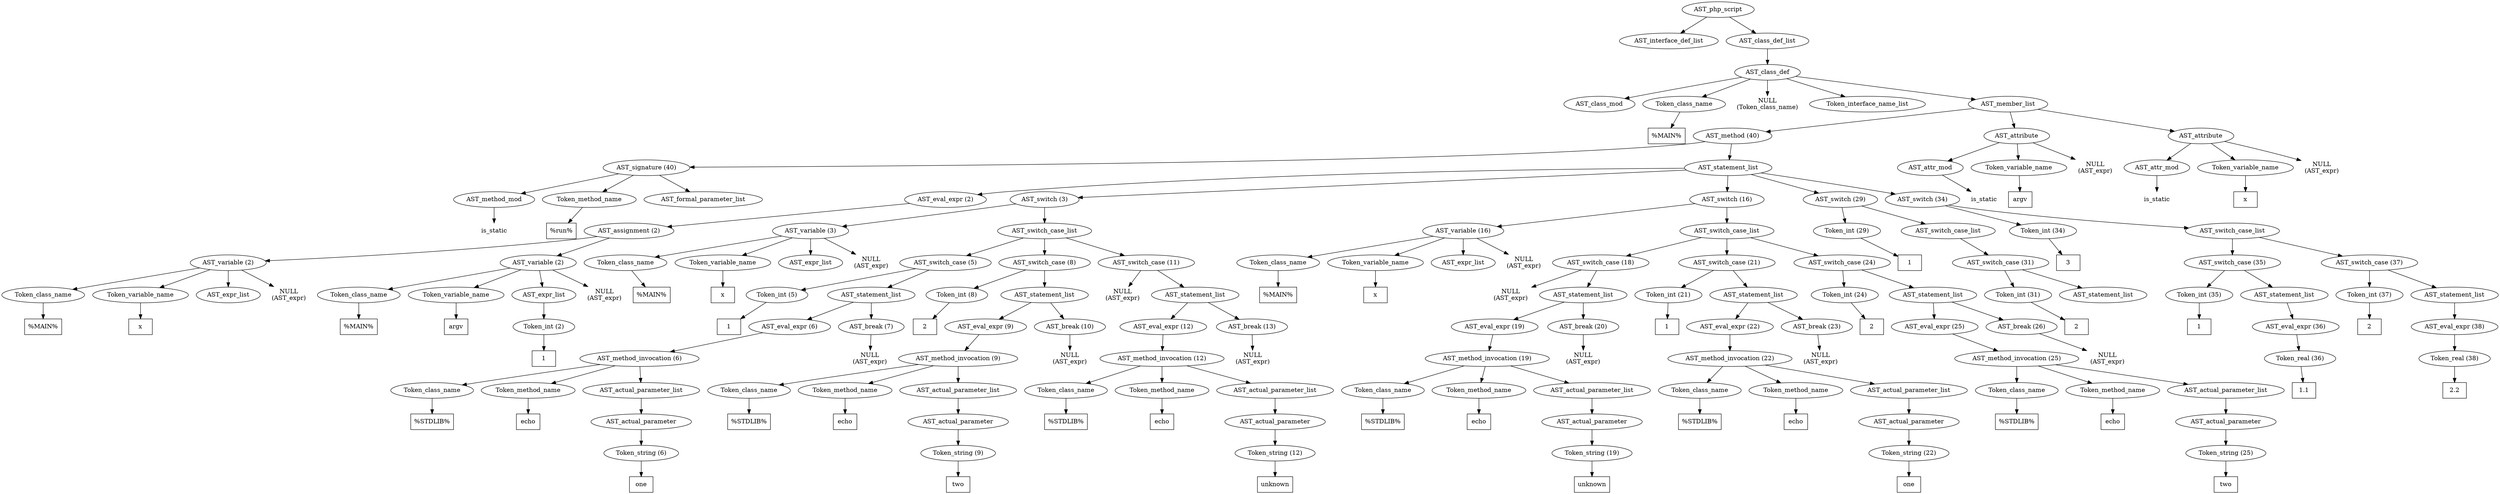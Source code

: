 /*
 * AST in dot format generated by phc -- the PHP compiler
 */

digraph AST {
node_0 [label="AST_php_script"];
node_1 [label="AST_interface_def_list"];
node_2 [label="AST_class_def_list"];
node_3 [label="AST_class_def"];
node_4 [label="AST_class_mod"];
node_5 [label="Token_class_name"];
node_6 [label="%MAIN%", shape=box]
node_5 -> node_6;
node_7 [label="NULL\n(Token_class_name)", shape=plaintext]
node_8 [label="Token_interface_name_list"];
node_9 [label="AST_member_list"];
node_10 [label="AST_method (40)"];
node_11 [label="AST_signature (40)"];
node_12 [label="AST_method_mod"];
node_13 [label="is_static", shape=plaintext]
node_12 -> node_13;
node_14 [label="Token_method_name"];
node_15 [label="%run%", shape=box]
node_14 -> node_15;
node_16 [label="AST_formal_parameter_list"];
node_11 -> node_16;
node_11 -> node_14;
node_11 -> node_12;
node_17 [label="AST_statement_list"];
node_18 [label="AST_eval_expr (2)"];
node_19 [label="AST_assignment (2)"];
node_20 [label="AST_variable (2)"];
node_21 [label="Token_class_name"];
node_22 [label="%MAIN%", shape=box]
node_21 -> node_22;
node_23 [label="Token_variable_name"];
node_24 [label="x", shape=box]
node_23 -> node_24;
node_25 [label="AST_expr_list"];
node_26 [label="NULL\n(AST_expr)", shape=plaintext]
node_20 -> node_26;
node_20 -> node_25;
node_20 -> node_23;
node_20 -> node_21;
node_27 [label="AST_variable (2)"];
node_28 [label="Token_class_name"];
node_29 [label="%MAIN%", shape=box]
node_28 -> node_29;
node_30 [label="Token_variable_name"];
node_31 [label="argv", shape=box]
node_30 -> node_31;
node_32 [label="AST_expr_list"];
node_33 [label="Token_int (2)"];
node_34 [label="1", shape=box]
node_33 -> node_34;
node_32 -> node_33;
node_35 [label="NULL\n(AST_expr)", shape=plaintext]
node_27 -> node_35;
node_27 -> node_32;
node_27 -> node_30;
node_27 -> node_28;
node_19 -> node_27;
node_19 -> node_20;
node_18 -> node_19;
node_36 [label="AST_switch (3)"];
node_37 [label="AST_variable (3)"];
node_38 [label="Token_class_name"];
node_39 [label="%MAIN%", shape=box]
node_38 -> node_39;
node_40 [label="Token_variable_name"];
node_41 [label="x", shape=box]
node_40 -> node_41;
node_42 [label="AST_expr_list"];
node_43 [label="NULL\n(AST_expr)", shape=plaintext]
node_37 -> node_43;
node_37 -> node_42;
node_37 -> node_40;
node_37 -> node_38;
node_44 [label="AST_switch_case_list"];
node_45 [label="AST_switch_case (5)"];
node_46 [label="Token_int (5)"];
node_47 [label="1", shape=box]
node_46 -> node_47;
node_48 [label="AST_statement_list"];
node_49 [label="AST_eval_expr (6)"];
node_50 [label="AST_method_invocation (6)"];
node_51 [label="Token_class_name"];
node_52 [label="%STDLIB%", shape=box]
node_51 -> node_52;
node_53 [label="Token_method_name"];
node_54 [label="echo", shape=box]
node_53 -> node_54;
node_55 [label="AST_actual_parameter_list"];
node_56 [label="AST_actual_parameter"];
node_57 [label="Token_string (6)"];
node_58 [label="one", shape=box]
node_57 -> node_58;
node_56 -> node_57;
node_55 -> node_56;
node_50 -> node_55;
node_50 -> node_53;
node_50 -> node_51;
node_49 -> node_50;
node_59 [label="AST_break (7)"];
node_60 [label="NULL\n(AST_expr)", shape=plaintext]
node_59 -> node_60;
node_48 -> node_59;
node_48 -> node_49;
node_45 -> node_48;
node_45 -> node_46;
node_61 [label="AST_switch_case (8)"];
node_62 [label="Token_int (8)"];
node_63 [label="2", shape=box]
node_62 -> node_63;
node_64 [label="AST_statement_list"];
node_65 [label="AST_eval_expr (9)"];
node_66 [label="AST_method_invocation (9)"];
node_67 [label="Token_class_name"];
node_68 [label="%STDLIB%", shape=box]
node_67 -> node_68;
node_69 [label="Token_method_name"];
node_70 [label="echo", shape=box]
node_69 -> node_70;
node_71 [label="AST_actual_parameter_list"];
node_72 [label="AST_actual_parameter"];
node_73 [label="Token_string (9)"];
node_74 [label="two", shape=box]
node_73 -> node_74;
node_72 -> node_73;
node_71 -> node_72;
node_66 -> node_71;
node_66 -> node_69;
node_66 -> node_67;
node_65 -> node_66;
node_75 [label="AST_break (10)"];
node_76 [label="NULL\n(AST_expr)", shape=plaintext]
node_75 -> node_76;
node_64 -> node_75;
node_64 -> node_65;
node_61 -> node_64;
node_61 -> node_62;
node_77 [label="AST_switch_case (11)"];
node_78 [label="NULL\n(AST_expr)", shape=plaintext]
node_79 [label="AST_statement_list"];
node_80 [label="AST_eval_expr (12)"];
node_81 [label="AST_method_invocation (12)"];
node_82 [label="Token_class_name"];
node_83 [label="%STDLIB%", shape=box]
node_82 -> node_83;
node_84 [label="Token_method_name"];
node_85 [label="echo", shape=box]
node_84 -> node_85;
node_86 [label="AST_actual_parameter_list"];
node_87 [label="AST_actual_parameter"];
node_88 [label="Token_string (12)"];
node_89 [label="unknown", shape=box]
node_88 -> node_89;
node_87 -> node_88;
node_86 -> node_87;
node_81 -> node_86;
node_81 -> node_84;
node_81 -> node_82;
node_80 -> node_81;
node_90 [label="AST_break (13)"];
node_91 [label="NULL\n(AST_expr)", shape=plaintext]
node_90 -> node_91;
node_79 -> node_90;
node_79 -> node_80;
node_77 -> node_79;
node_77 -> node_78;
node_44 -> node_77;
node_44 -> node_61;
node_44 -> node_45;
node_36 -> node_44;
node_36 -> node_37;
node_92 [label="AST_switch (16)"];
node_93 [label="AST_variable (16)"];
node_94 [label="Token_class_name"];
node_95 [label="%MAIN%", shape=box]
node_94 -> node_95;
node_96 [label="Token_variable_name"];
node_97 [label="x", shape=box]
node_96 -> node_97;
node_98 [label="AST_expr_list"];
node_99 [label="NULL\n(AST_expr)", shape=plaintext]
node_93 -> node_99;
node_93 -> node_98;
node_93 -> node_96;
node_93 -> node_94;
node_100 [label="AST_switch_case_list"];
node_101 [label="AST_switch_case (18)"];
node_102 [label="NULL\n(AST_expr)", shape=plaintext]
node_103 [label="AST_statement_list"];
node_104 [label="AST_eval_expr (19)"];
node_105 [label="AST_method_invocation (19)"];
node_106 [label="Token_class_name"];
node_107 [label="%STDLIB%", shape=box]
node_106 -> node_107;
node_108 [label="Token_method_name"];
node_109 [label="echo", shape=box]
node_108 -> node_109;
node_110 [label="AST_actual_parameter_list"];
node_111 [label="AST_actual_parameter"];
node_112 [label="Token_string (19)"];
node_113 [label="unknown", shape=box]
node_112 -> node_113;
node_111 -> node_112;
node_110 -> node_111;
node_105 -> node_110;
node_105 -> node_108;
node_105 -> node_106;
node_104 -> node_105;
node_114 [label="AST_break (20)"];
node_115 [label="NULL\n(AST_expr)", shape=plaintext]
node_114 -> node_115;
node_103 -> node_114;
node_103 -> node_104;
node_101 -> node_103;
node_101 -> node_102;
node_116 [label="AST_switch_case (21)"];
node_117 [label="Token_int (21)"];
node_118 [label="1", shape=box]
node_117 -> node_118;
node_119 [label="AST_statement_list"];
node_120 [label="AST_eval_expr (22)"];
node_121 [label="AST_method_invocation (22)"];
node_122 [label="Token_class_name"];
node_123 [label="%STDLIB%", shape=box]
node_122 -> node_123;
node_124 [label="Token_method_name"];
node_125 [label="echo", shape=box]
node_124 -> node_125;
node_126 [label="AST_actual_parameter_list"];
node_127 [label="AST_actual_parameter"];
node_128 [label="Token_string (22)"];
node_129 [label="one", shape=box]
node_128 -> node_129;
node_127 -> node_128;
node_126 -> node_127;
node_121 -> node_126;
node_121 -> node_124;
node_121 -> node_122;
node_120 -> node_121;
node_130 [label="AST_break (23)"];
node_131 [label="NULL\n(AST_expr)", shape=plaintext]
node_130 -> node_131;
node_119 -> node_130;
node_119 -> node_120;
node_116 -> node_119;
node_116 -> node_117;
node_132 [label="AST_switch_case (24)"];
node_133 [label="Token_int (24)"];
node_134 [label="2", shape=box]
node_133 -> node_134;
node_135 [label="AST_statement_list"];
node_136 [label="AST_eval_expr (25)"];
node_137 [label="AST_method_invocation (25)"];
node_138 [label="Token_class_name"];
node_139 [label="%STDLIB%", shape=box]
node_138 -> node_139;
node_140 [label="Token_method_name"];
node_141 [label="echo", shape=box]
node_140 -> node_141;
node_142 [label="AST_actual_parameter_list"];
node_143 [label="AST_actual_parameter"];
node_144 [label="Token_string (25)"];
node_145 [label="two", shape=box]
node_144 -> node_145;
node_143 -> node_144;
node_142 -> node_143;
node_137 -> node_142;
node_137 -> node_140;
node_137 -> node_138;
node_136 -> node_137;
node_146 [label="AST_break (26)"];
node_147 [label="NULL\n(AST_expr)", shape=plaintext]
node_146 -> node_147;
node_135 -> node_146;
node_135 -> node_136;
node_132 -> node_135;
node_132 -> node_133;
node_100 -> node_132;
node_100 -> node_116;
node_100 -> node_101;
node_92 -> node_100;
node_92 -> node_93;
node_148 [label="AST_switch (29)"];
node_149 [label="Token_int (29)"];
node_150 [label="1", shape=box]
node_149 -> node_150;
node_151 [label="AST_switch_case_list"];
node_152 [label="AST_switch_case (31)"];
node_153 [label="Token_int (31)"];
node_154 [label="2", shape=box]
node_153 -> node_154;
node_155 [label="AST_statement_list"];
node_152 -> node_155;
node_152 -> node_153;
node_151 -> node_152;
node_148 -> node_151;
node_148 -> node_149;
node_156 [label="AST_switch (34)"];
node_157 [label="Token_int (34)"];
node_158 [label="3", shape=box]
node_157 -> node_158;
node_159 [label="AST_switch_case_list"];
node_160 [label="AST_switch_case (35)"];
node_161 [label="Token_int (35)"];
node_162 [label="1", shape=box]
node_161 -> node_162;
node_163 [label="AST_statement_list"];
node_164 [label="AST_eval_expr (36)"];
node_165 [label="Token_real (36)"];
node_166 [label="1.1", shape=box]
node_165 -> node_166;
node_164 -> node_165;
node_163 -> node_164;
node_160 -> node_163;
node_160 -> node_161;
node_167 [label="AST_switch_case (37)"];
node_168 [label="Token_int (37)"];
node_169 [label="2", shape=box]
node_168 -> node_169;
node_170 [label="AST_statement_list"];
node_171 [label="AST_eval_expr (38)"];
node_172 [label="Token_real (38)"];
node_173 [label="2.2", shape=box]
node_172 -> node_173;
node_171 -> node_172;
node_170 -> node_171;
node_167 -> node_170;
node_167 -> node_168;
node_159 -> node_167;
node_159 -> node_160;
node_156 -> node_159;
node_156 -> node_157;
node_17 -> node_156;
node_17 -> node_148;
node_17 -> node_92;
node_17 -> node_36;
node_17 -> node_18;
node_10 -> node_17;
node_10 -> node_11;
node_174 [label="AST_attribute"];
node_175 [label="AST_attr_mod"];
node_176 [label="is_static", shape=plaintext]
node_175 -> node_176;
node_177 [label="Token_variable_name"];
node_178 [label="argv", shape=box]
node_177 -> node_178;
node_179 [label="NULL\n(AST_expr)", shape=plaintext]
node_174 -> node_179;
node_174 -> node_177;
node_174 -> node_175;
node_180 [label="AST_attribute"];
node_181 [label="AST_attr_mod"];
node_182 [label="is_static", shape=plaintext]
node_181 -> node_182;
node_183 [label="Token_variable_name"];
node_184 [label="x", shape=box]
node_183 -> node_184;
node_185 [label="NULL\n(AST_expr)", shape=plaintext]
node_180 -> node_185;
node_180 -> node_183;
node_180 -> node_181;
node_9 -> node_180;
node_9 -> node_174;
node_9 -> node_10;
node_3 -> node_9;
node_3 -> node_8;
node_3 -> node_7;
node_3 -> node_5;
node_3 -> node_4;
node_2 -> node_3;
node_0 -> node_2;
node_0 -> node_1;
}

